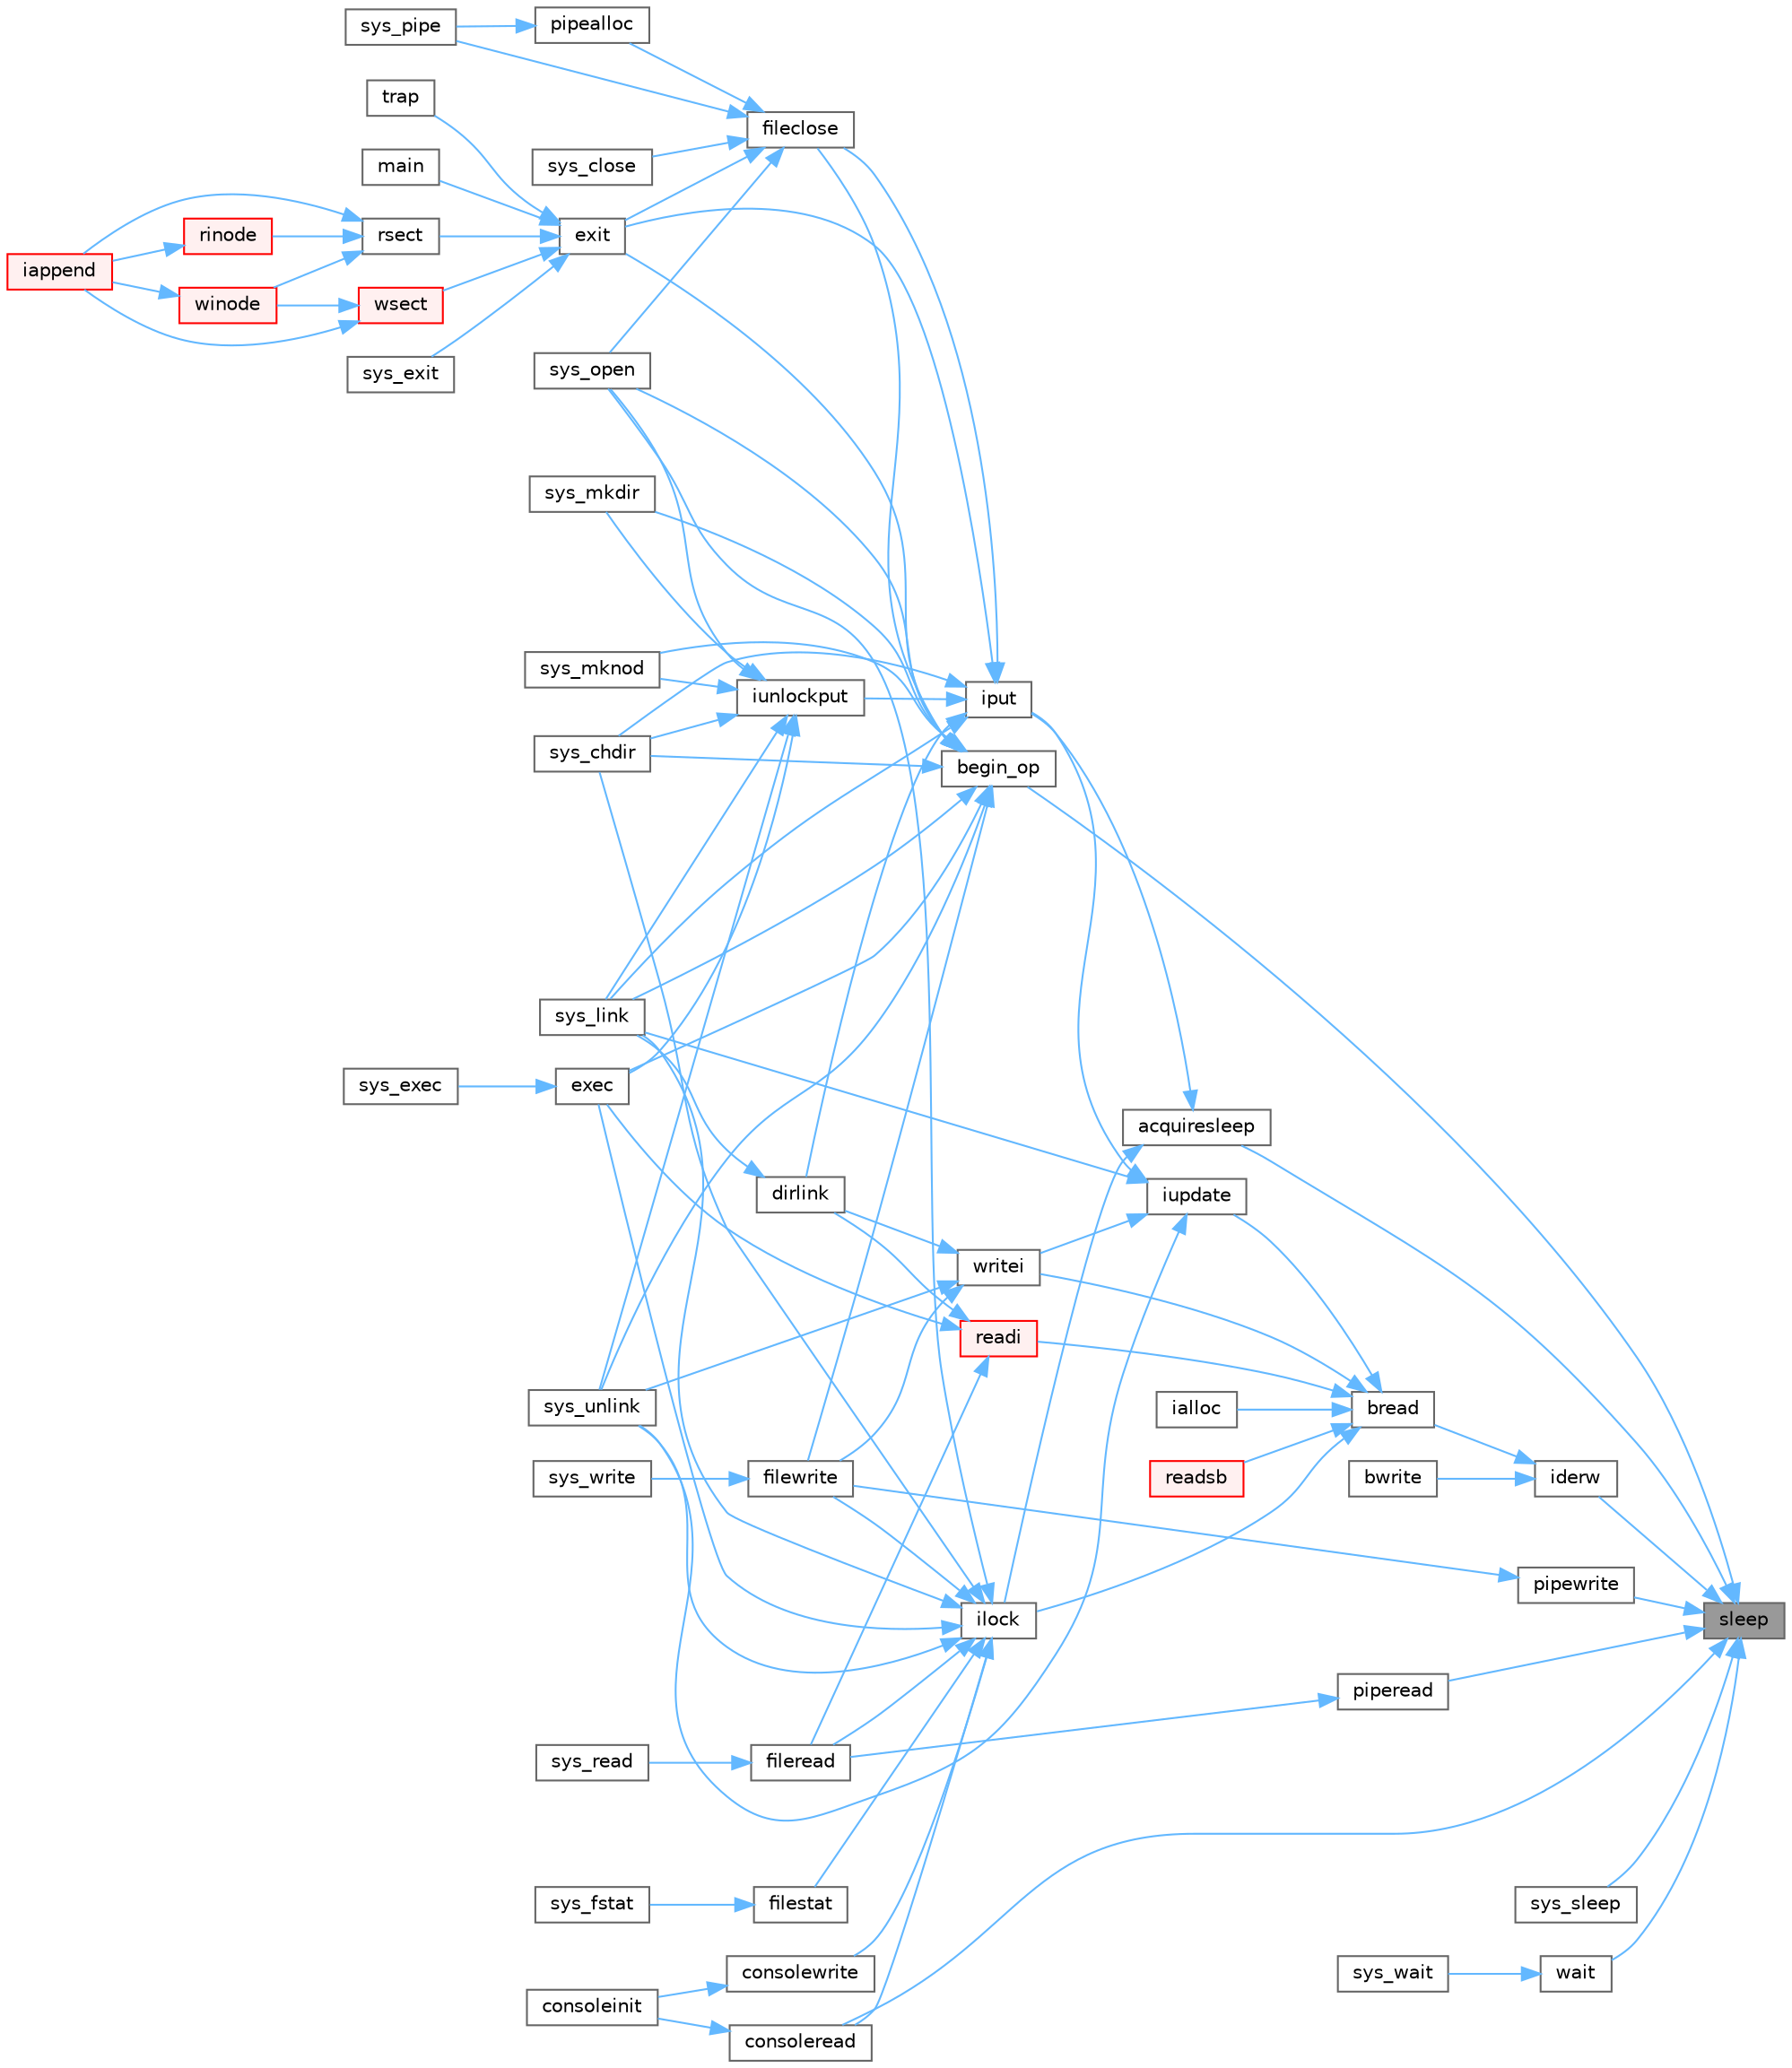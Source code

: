 digraph "sleep"
{
 // LATEX_PDF_SIZE
  bgcolor="transparent";
  edge [fontname=Helvetica,fontsize=10,labelfontname=Helvetica,labelfontsize=10];
  node [fontname=Helvetica,fontsize=10,shape=box,height=0.2,width=0.4];
  rankdir="RL";
  Node1 [id="Node000001",label="sleep",height=0.2,width=0.4,color="gray40", fillcolor="grey60", style="filled", fontcolor="black",tooltip=" "];
  Node1 -> Node2 [id="edge90_Node000001_Node000002",dir="back",color="steelblue1",style="solid",tooltip=" "];
  Node2 [id="Node000002",label="acquiresleep",height=0.2,width=0.4,color="grey40", fillcolor="white", style="filled",URL="$d8/dd1/sleeplock_8c.html#aaad2d7a86d4859982dd9a132f5128ff2",tooltip=" "];
  Node2 -> Node3 [id="edge91_Node000002_Node000003",dir="back",color="steelblue1",style="solid",tooltip=" "];
  Node3 [id="Node000003",label="ilock",height=0.2,width=0.4,color="grey40", fillcolor="white", style="filled",URL="$d2/d5a/fs_8c.html#aed28187406d84a3aa71f10c6235a03ec",tooltip=" "];
  Node3 -> Node4 [id="edge92_Node000003_Node000004",dir="back",color="steelblue1",style="solid",tooltip=" "];
  Node4 [id="Node000004",label="consoleread",height=0.2,width=0.4,color="grey40", fillcolor="white", style="filled",URL="$d0/d56/console_8c.html#a28ac85a90987662e306ca8efbfe16074",tooltip=" "];
  Node4 -> Node5 [id="edge93_Node000004_Node000005",dir="back",color="steelblue1",style="solid",tooltip=" "];
  Node5 [id="Node000005",label="consoleinit",height=0.2,width=0.4,color="grey40", fillcolor="white", style="filled",URL="$d0/d56/console_8c.html#ab508ff0f4db26fe35cd25fa648f9ee75",tooltip=" "];
  Node3 -> Node6 [id="edge94_Node000003_Node000006",dir="back",color="steelblue1",style="solid",tooltip=" "];
  Node6 [id="Node000006",label="consolewrite",height=0.2,width=0.4,color="grey40", fillcolor="white", style="filled",URL="$d0/d56/console_8c.html#a6af7eb39268127d389792cec37785666",tooltip=" "];
  Node6 -> Node5 [id="edge95_Node000006_Node000005",dir="back",color="steelblue1",style="solid",tooltip=" "];
  Node3 -> Node7 [id="edge96_Node000003_Node000007",dir="back",color="steelblue1",style="solid",tooltip=" "];
  Node7 [id="Node000007",label="exec",height=0.2,width=0.4,color="grey40", fillcolor="white", style="filled",URL="$df/dc9/exec_8c.html#ace32454ed0d37834dcb1cb4f8b727e6e",tooltip=" "];
  Node7 -> Node8 [id="edge97_Node000007_Node000008",dir="back",color="steelblue1",style="solid",tooltip=" "];
  Node8 [id="Node000008",label="sys_exec",height=0.2,width=0.4,color="grey40", fillcolor="white", style="filled",URL="$d1/d14/sysfile_8c.html#aeaa813ddeb6a5fac3c45714c7351c526",tooltip=" "];
  Node3 -> Node9 [id="edge98_Node000003_Node000009",dir="back",color="steelblue1",style="solid",tooltip=" "];
  Node9 [id="Node000009",label="fileread",height=0.2,width=0.4,color="grey40", fillcolor="white", style="filled",URL="$d6/d13/file_8c.html#a1dc8c87c7e48bdaaf98e9c7047928f29",tooltip=" "];
  Node9 -> Node10 [id="edge99_Node000009_Node000010",dir="back",color="steelblue1",style="solid",tooltip=" "];
  Node10 [id="Node000010",label="sys_read",height=0.2,width=0.4,color="grey40", fillcolor="white", style="filled",URL="$d1/d14/sysfile_8c.html#a54bf714d9e898cbdcbc061b280bbfae0",tooltip=" "];
  Node3 -> Node11 [id="edge100_Node000003_Node000011",dir="back",color="steelblue1",style="solid",tooltip=" "];
  Node11 [id="Node000011",label="filestat",height=0.2,width=0.4,color="grey40", fillcolor="white", style="filled",URL="$d6/d13/file_8c.html#afff8e849fa54dea2a5a27dbb97474607",tooltip=" "];
  Node11 -> Node12 [id="edge101_Node000011_Node000012",dir="back",color="steelblue1",style="solid",tooltip=" "];
  Node12 [id="Node000012",label="sys_fstat",height=0.2,width=0.4,color="grey40", fillcolor="white", style="filled",URL="$d1/d14/sysfile_8c.html#ac243c8f20f5fb2e3e257b5007af2c204",tooltip=" "];
  Node3 -> Node13 [id="edge102_Node000003_Node000013",dir="back",color="steelblue1",style="solid",tooltip=" "];
  Node13 [id="Node000013",label="filewrite",height=0.2,width=0.4,color="grey40", fillcolor="white", style="filled",URL="$d6/d13/file_8c.html#ab8de757a0a9f58dcc6511ea5e46ebb88",tooltip=" "];
  Node13 -> Node14 [id="edge103_Node000013_Node000014",dir="back",color="steelblue1",style="solid",tooltip=" "];
  Node14 [id="Node000014",label="sys_write",height=0.2,width=0.4,color="grey40", fillcolor="white", style="filled",URL="$d1/d14/sysfile_8c.html#a687d939a9e4792af15db96f2c2f34378",tooltip=" "];
  Node3 -> Node15 [id="edge104_Node000003_Node000015",dir="back",color="steelblue1",style="solid",tooltip=" "];
  Node15 [id="Node000015",label="sys_chdir",height=0.2,width=0.4,color="grey40", fillcolor="white", style="filled",URL="$d1/d14/sysfile_8c.html#ad1c5f8693cb35b9605fee09eebdda640",tooltip=" "];
  Node3 -> Node16 [id="edge105_Node000003_Node000016",dir="back",color="steelblue1",style="solid",tooltip=" "];
  Node16 [id="Node000016",label="sys_link",height=0.2,width=0.4,color="grey40", fillcolor="white", style="filled",URL="$d1/d14/sysfile_8c.html#a759600870314007ac558871239122fb7",tooltip=" "];
  Node3 -> Node17 [id="edge106_Node000003_Node000017",dir="back",color="steelblue1",style="solid",tooltip=" "];
  Node17 [id="Node000017",label="sys_open",height=0.2,width=0.4,color="grey40", fillcolor="white", style="filled",URL="$d1/d14/sysfile_8c.html#a74e45efc661ca17c068bc283b3842e6d",tooltip=" "];
  Node3 -> Node18 [id="edge107_Node000003_Node000018",dir="back",color="steelblue1",style="solid",tooltip=" "];
  Node18 [id="Node000018",label="sys_unlink",height=0.2,width=0.4,color="grey40", fillcolor="white", style="filled",URL="$d1/d14/sysfile_8c.html#ae1e58ee11d41f643929520d8c1640da7",tooltip=" "];
  Node2 -> Node19 [id="edge108_Node000002_Node000019",dir="back",color="steelblue1",style="solid",tooltip=" "];
  Node19 [id="Node000019",label="iput",height=0.2,width=0.4,color="grey40", fillcolor="white", style="filled",URL="$d2/d5a/fs_8c.html#ab3c447f135c68e4c3c1f8d5866f6e77b",tooltip=" "];
  Node19 -> Node20 [id="edge109_Node000019_Node000020",dir="back",color="steelblue1",style="solid",tooltip=" "];
  Node20 [id="Node000020",label="dirlink",height=0.2,width=0.4,color="grey40", fillcolor="white", style="filled",URL="$d2/d5a/fs_8c.html#a69a135a0e8a06d9f306d77ebc0c1f7a0",tooltip=" "];
  Node20 -> Node16 [id="edge110_Node000020_Node000016",dir="back",color="steelblue1",style="solid",tooltip=" "];
  Node19 -> Node21 [id="edge111_Node000019_Node000021",dir="back",color="steelblue1",style="solid",tooltip=" "];
  Node21 [id="Node000021",label="exit",height=0.2,width=0.4,color="grey40", fillcolor="white", style="filled",URL="$d3/dda/proc_8c.html#aaf98ef7cdde3a0dfb2e49919de3298b1",tooltip=" "];
  Node21 -> Node22 [id="edge112_Node000021_Node000022",dir="back",color="steelblue1",style="solid",tooltip=" "];
  Node22 [id="Node000022",label="main",height=0.2,width=0.4,color="grey40", fillcolor="white", style="filled",URL="$d1/d6a/hello_8c.html#a0ddf1224851353fc92bfbff6f499fa97",tooltip=" "];
  Node21 -> Node23 [id="edge113_Node000021_Node000023",dir="back",color="steelblue1",style="solid",tooltip=" "];
  Node23 [id="Node000023",label="rsect",height=0.2,width=0.4,color="grey40", fillcolor="white", style="filled",URL="$d7/d1f/mkfs_8c.html#a22ea835ad23cd716a962f30e4882ee80",tooltip=" "];
  Node23 -> Node24 [id="edge114_Node000023_Node000024",dir="back",color="steelblue1",style="solid",tooltip=" "];
  Node24 [id="Node000024",label="iappend",height=0.2,width=0.4,color="red", fillcolor="#FFF0F0", style="filled",URL="$d7/d1f/mkfs_8c.html#a268b61616f575ff072f5bb34c83e02e9",tooltip=" "];
  Node23 -> Node26 [id="edge115_Node000023_Node000026",dir="back",color="steelblue1",style="solid",tooltip=" "];
  Node26 [id="Node000026",label="rinode",height=0.2,width=0.4,color="red", fillcolor="#FFF0F0", style="filled",URL="$d7/d1f/mkfs_8c.html#a3b6cb1258a963010211a8e5ddf99defe",tooltip=" "];
  Node26 -> Node24 [id="edge116_Node000026_Node000024",dir="back",color="steelblue1",style="solid",tooltip=" "];
  Node23 -> Node27 [id="edge117_Node000023_Node000027",dir="back",color="steelblue1",style="solid",tooltip=" "];
  Node27 [id="Node000027",label="winode",height=0.2,width=0.4,color="red", fillcolor="#FFF0F0", style="filled",URL="$d7/d1f/mkfs_8c.html#a2540c48cea7dc865909cfb3f8450a887",tooltip=" "];
  Node27 -> Node24 [id="edge118_Node000027_Node000024",dir="back",color="steelblue1",style="solid",tooltip=" "];
  Node21 -> Node29 [id="edge119_Node000021_Node000029",dir="back",color="steelblue1",style="solid",tooltip=" "];
  Node29 [id="Node000029",label="sys_exit",height=0.2,width=0.4,color="grey40", fillcolor="white", style="filled",URL="$dd/d35/sysproc_8c.html#aee72faa31a0c32b410aba558ef1d59f2",tooltip=" "];
  Node21 -> Node30 [id="edge120_Node000021_Node000030",dir="back",color="steelblue1",style="solid",tooltip=" "];
  Node30 [id="Node000030",label="trap",height=0.2,width=0.4,color="grey40", fillcolor="white", style="filled",URL="$dc/d6f/trap_8c.html#a372d166e36c086c91e5f5d81e5fead3a",tooltip=" "];
  Node21 -> Node31 [id="edge121_Node000021_Node000031",dir="back",color="steelblue1",style="solid",tooltip=" "];
  Node31 [id="Node000031",label="wsect",height=0.2,width=0.4,color="red", fillcolor="#FFF0F0", style="filled",URL="$d7/d1f/mkfs_8c.html#ac62d827d836d1807e4d6f365f32348bb",tooltip=" "];
  Node31 -> Node24 [id="edge122_Node000031_Node000024",dir="back",color="steelblue1",style="solid",tooltip=" "];
  Node31 -> Node27 [id="edge123_Node000031_Node000027",dir="back",color="steelblue1",style="solid",tooltip=" "];
  Node19 -> Node33 [id="edge124_Node000019_Node000033",dir="back",color="steelblue1",style="solid",tooltip=" "];
  Node33 [id="Node000033",label="fileclose",height=0.2,width=0.4,color="grey40", fillcolor="white", style="filled",URL="$d6/d13/file_8c.html#ae557c81ab89c24219146144bb6adaa2c",tooltip=" "];
  Node33 -> Node21 [id="edge125_Node000033_Node000021",dir="back",color="steelblue1",style="solid",tooltip=" "];
  Node33 -> Node34 [id="edge126_Node000033_Node000034",dir="back",color="steelblue1",style="solid",tooltip=" "];
  Node34 [id="Node000034",label="pipealloc",height=0.2,width=0.4,color="grey40", fillcolor="white", style="filled",URL="$d1/d47/pipe_8c.html#a9d6f0c526148e6002b6776619c7563e6",tooltip=" "];
  Node34 -> Node35 [id="edge127_Node000034_Node000035",dir="back",color="steelblue1",style="solid",tooltip=" "];
  Node35 [id="Node000035",label="sys_pipe",height=0.2,width=0.4,color="grey40", fillcolor="white", style="filled",URL="$d1/d14/sysfile_8c.html#a9a70db941def46ec25939e6c2d30e399",tooltip=" "];
  Node33 -> Node36 [id="edge128_Node000033_Node000036",dir="back",color="steelblue1",style="solid",tooltip=" "];
  Node36 [id="Node000036",label="sys_close",height=0.2,width=0.4,color="grey40", fillcolor="white", style="filled",URL="$d1/d14/sysfile_8c.html#a32945488fd39bc405757177b37cd2250",tooltip=" "];
  Node33 -> Node17 [id="edge129_Node000033_Node000017",dir="back",color="steelblue1",style="solid",tooltip=" "];
  Node33 -> Node35 [id="edge130_Node000033_Node000035",dir="back",color="steelblue1",style="solid",tooltip=" "];
  Node19 -> Node37 [id="edge131_Node000019_Node000037",dir="back",color="steelblue1",style="solid",tooltip=" "];
  Node37 [id="Node000037",label="iunlockput",height=0.2,width=0.4,color="grey40", fillcolor="white", style="filled",URL="$d2/d5a/fs_8c.html#a207b3008bae35596c55ec7c4fc6875eb",tooltip=" "];
  Node37 -> Node7 [id="edge132_Node000037_Node000007",dir="back",color="steelblue1",style="solid",tooltip=" "];
  Node37 -> Node15 [id="edge133_Node000037_Node000015",dir="back",color="steelblue1",style="solid",tooltip=" "];
  Node37 -> Node16 [id="edge134_Node000037_Node000016",dir="back",color="steelblue1",style="solid",tooltip=" "];
  Node37 -> Node38 [id="edge135_Node000037_Node000038",dir="back",color="steelblue1",style="solid",tooltip=" "];
  Node38 [id="Node000038",label="sys_mkdir",height=0.2,width=0.4,color="grey40", fillcolor="white", style="filled",URL="$d1/d14/sysfile_8c.html#a057e5bce2de7a87ebfd2dc33967bca4a",tooltip=" "];
  Node37 -> Node39 [id="edge136_Node000037_Node000039",dir="back",color="steelblue1",style="solid",tooltip=" "];
  Node39 [id="Node000039",label="sys_mknod",height=0.2,width=0.4,color="grey40", fillcolor="white", style="filled",URL="$d1/d14/sysfile_8c.html#a25697aa3d828b5878d38170d724adb27",tooltip=" "];
  Node37 -> Node17 [id="edge137_Node000037_Node000017",dir="back",color="steelblue1",style="solid",tooltip=" "];
  Node37 -> Node18 [id="edge138_Node000037_Node000018",dir="back",color="steelblue1",style="solid",tooltip=" "];
  Node19 -> Node15 [id="edge139_Node000019_Node000015",dir="back",color="steelblue1",style="solid",tooltip=" "];
  Node19 -> Node16 [id="edge140_Node000019_Node000016",dir="back",color="steelblue1",style="solid",tooltip=" "];
  Node1 -> Node40 [id="edge141_Node000001_Node000040",dir="back",color="steelblue1",style="solid",tooltip=" "];
  Node40 [id="Node000040",label="begin_op",height=0.2,width=0.4,color="grey40", fillcolor="white", style="filled",URL="$d7/df8/log_8c.html#ac96aa31ffc0500e749c62c4d377c21c9",tooltip=" "];
  Node40 -> Node7 [id="edge142_Node000040_Node000007",dir="back",color="steelblue1",style="solid",tooltip=" "];
  Node40 -> Node21 [id="edge143_Node000040_Node000021",dir="back",color="steelblue1",style="solid",tooltip=" "];
  Node40 -> Node33 [id="edge144_Node000040_Node000033",dir="back",color="steelblue1",style="solid",tooltip=" "];
  Node40 -> Node13 [id="edge145_Node000040_Node000013",dir="back",color="steelblue1",style="solid",tooltip=" "];
  Node40 -> Node15 [id="edge146_Node000040_Node000015",dir="back",color="steelblue1",style="solid",tooltip=" "];
  Node40 -> Node16 [id="edge147_Node000040_Node000016",dir="back",color="steelblue1",style="solid",tooltip=" "];
  Node40 -> Node38 [id="edge148_Node000040_Node000038",dir="back",color="steelblue1",style="solid",tooltip=" "];
  Node40 -> Node39 [id="edge149_Node000040_Node000039",dir="back",color="steelblue1",style="solid",tooltip=" "];
  Node40 -> Node17 [id="edge150_Node000040_Node000017",dir="back",color="steelblue1",style="solid",tooltip=" "];
  Node40 -> Node18 [id="edge151_Node000040_Node000018",dir="back",color="steelblue1",style="solid",tooltip=" "];
  Node1 -> Node4 [id="edge152_Node000001_Node000004",dir="back",color="steelblue1",style="solid",tooltip=" "];
  Node1 -> Node41 [id="edge153_Node000001_Node000041",dir="back",color="steelblue1",style="solid",tooltip=" "];
  Node41 [id="Node000041",label="iderw",height=0.2,width=0.4,color="grey40", fillcolor="white", style="filled",URL="$da/d9b/memide_8c.html#a7f36b008f02088c86f76e98e05b55af5",tooltip=" "];
  Node41 -> Node42 [id="edge154_Node000041_Node000042",dir="back",color="steelblue1",style="solid",tooltip=" "];
  Node42 [id="Node000042",label="bread",height=0.2,width=0.4,color="grey40", fillcolor="white", style="filled",URL="$dc/de6/bio_8c.html#a30b8d2ef2300ed8e3d879a428fe39898",tooltip=" "];
  Node42 -> Node43 [id="edge155_Node000042_Node000043",dir="back",color="steelblue1",style="solid",tooltip=" "];
  Node43 [id="Node000043",label="ialloc",height=0.2,width=0.4,color="grey40", fillcolor="white", style="filled",URL="$d2/d5a/fs_8c.html#af95049367381647bc9487af49724b869",tooltip=" "];
  Node42 -> Node3 [id="edge156_Node000042_Node000003",dir="back",color="steelblue1",style="solid",tooltip=" "];
  Node42 -> Node44 [id="edge157_Node000042_Node000044",dir="back",color="steelblue1",style="solid",tooltip=" "];
  Node44 [id="Node000044",label="iupdate",height=0.2,width=0.4,color="grey40", fillcolor="white", style="filled",URL="$d2/d5a/fs_8c.html#a7220afa8e5f4bea540eb95879ea7df6e",tooltip=" "];
  Node44 -> Node19 [id="edge158_Node000044_Node000019",dir="back",color="steelblue1",style="solid",tooltip=" "];
  Node44 -> Node16 [id="edge159_Node000044_Node000016",dir="back",color="steelblue1",style="solid",tooltip=" "];
  Node44 -> Node18 [id="edge160_Node000044_Node000018",dir="back",color="steelblue1",style="solid",tooltip=" "];
  Node44 -> Node45 [id="edge161_Node000044_Node000045",dir="back",color="steelblue1",style="solid",tooltip=" "];
  Node45 [id="Node000045",label="writei",height=0.2,width=0.4,color="grey40", fillcolor="white", style="filled",URL="$d2/d5a/fs_8c.html#a15858f4d8a4cc1def3d84d03c312836b",tooltip=" "];
  Node45 -> Node20 [id="edge162_Node000045_Node000020",dir="back",color="steelblue1",style="solid",tooltip=" "];
  Node45 -> Node13 [id="edge163_Node000045_Node000013",dir="back",color="steelblue1",style="solid",tooltip=" "];
  Node45 -> Node18 [id="edge164_Node000045_Node000018",dir="back",color="steelblue1",style="solid",tooltip=" "];
  Node42 -> Node46 [id="edge165_Node000042_Node000046",dir="back",color="steelblue1",style="solid",tooltip=" "];
  Node46 [id="Node000046",label="readi",height=0.2,width=0.4,color="red", fillcolor="#FFF0F0", style="filled",URL="$d2/d5a/fs_8c.html#a3aba1fa9f6789d09356aec5b96d91fa8",tooltip=" "];
  Node46 -> Node20 [id="edge166_Node000046_Node000020",dir="back",color="steelblue1",style="solid",tooltip=" "];
  Node46 -> Node7 [id="edge167_Node000046_Node000007",dir="back",color="steelblue1",style="solid",tooltip=" "];
  Node46 -> Node9 [id="edge168_Node000046_Node000009",dir="back",color="steelblue1",style="solid",tooltip=" "];
  Node42 -> Node49 [id="edge169_Node000042_Node000049",dir="back",color="steelblue1",style="solid",tooltip=" "];
  Node49 [id="Node000049",label="readsb",height=0.2,width=0.4,color="red", fillcolor="#FFF0F0", style="filled",URL="$d2/d5a/fs_8c.html#aff0080b2133027be2e525ca088b40e78",tooltip=" "];
  Node42 -> Node45 [id="edge170_Node000042_Node000045",dir="back",color="steelblue1",style="solid",tooltip=" "];
  Node41 -> Node53 [id="edge171_Node000041_Node000053",dir="back",color="steelblue1",style="solid",tooltip=" "];
  Node53 [id="Node000053",label="bwrite",height=0.2,width=0.4,color="grey40", fillcolor="white", style="filled",URL="$dc/de6/bio_8c.html#a63c899c13b176ddf80064d32225e1298",tooltip=" "];
  Node1 -> Node54 [id="edge172_Node000001_Node000054",dir="back",color="steelblue1",style="solid",tooltip=" "];
  Node54 [id="Node000054",label="piperead",height=0.2,width=0.4,color="grey40", fillcolor="white", style="filled",URL="$d1/d47/pipe_8c.html#ad4cce6144039b615d139f8660c60293a",tooltip=" "];
  Node54 -> Node9 [id="edge173_Node000054_Node000009",dir="back",color="steelblue1",style="solid",tooltip=" "];
  Node1 -> Node55 [id="edge174_Node000001_Node000055",dir="back",color="steelblue1",style="solid",tooltip=" "];
  Node55 [id="Node000055",label="pipewrite",height=0.2,width=0.4,color="grey40", fillcolor="white", style="filled",URL="$d1/d47/pipe_8c.html#acfca0fab7d2c0c0dcc56359c8febe14a",tooltip=" "];
  Node55 -> Node13 [id="edge175_Node000055_Node000013",dir="back",color="steelblue1",style="solid",tooltip=" "];
  Node1 -> Node56 [id="edge176_Node000001_Node000056",dir="back",color="steelblue1",style="solid",tooltip=" "];
  Node56 [id="Node000056",label="sys_sleep",height=0.2,width=0.4,color="grey40", fillcolor="white", style="filled",URL="$dd/d35/sysproc_8c.html#a59778ec9bfa6b6f2100b43fbba000573",tooltip=" "];
  Node1 -> Node57 [id="edge177_Node000001_Node000057",dir="back",color="steelblue1",style="solid",tooltip=" "];
  Node57 [id="Node000057",label="wait",height=0.2,width=0.4,color="grey40", fillcolor="white", style="filled",URL="$d3/dda/proc_8c.html#af6f31822f7e737b4e414bdac1ccb59a4",tooltip=" "];
  Node57 -> Node58 [id="edge178_Node000057_Node000058",dir="back",color="steelblue1",style="solid",tooltip=" "];
  Node58 [id="Node000058",label="sys_wait",height=0.2,width=0.4,color="grey40", fillcolor="white", style="filled",URL="$dd/d35/sysproc_8c.html#ad202e06addda05ba6fe60f05d3f61913",tooltip=" "];
}
